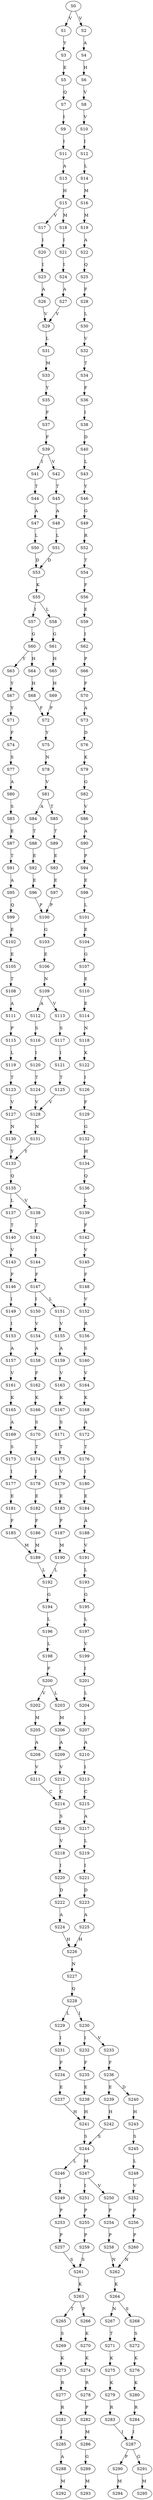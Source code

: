 strict digraph  {
	S0 -> S1 [ label = V ];
	S0 -> S2 [ label = V ];
	S1 -> S3 [ label = Y ];
	S2 -> S4 [ label = A ];
	S3 -> S5 [ label = E ];
	S4 -> S6 [ label = H ];
	S5 -> S7 [ label = Q ];
	S6 -> S8 [ label = V ];
	S7 -> S9 [ label = I ];
	S8 -> S10 [ label = V ];
	S9 -> S11 [ label = I ];
	S10 -> S12 [ label = I ];
	S11 -> S13 [ label = A ];
	S12 -> S14 [ label = L ];
	S13 -> S15 [ label = H ];
	S14 -> S16 [ label = M ];
	S15 -> S17 [ label = V ];
	S15 -> S18 [ label = M ];
	S16 -> S19 [ label = M ];
	S17 -> S20 [ label = I ];
	S18 -> S21 [ label = I ];
	S19 -> S22 [ label = A ];
	S20 -> S23 [ label = I ];
	S21 -> S24 [ label = I ];
	S22 -> S25 [ label = Q ];
	S23 -> S26 [ label = A ];
	S24 -> S27 [ label = A ];
	S25 -> S28 [ label = F ];
	S26 -> S29 [ label = V ];
	S27 -> S29 [ label = V ];
	S28 -> S30 [ label = L ];
	S29 -> S31 [ label = L ];
	S30 -> S32 [ label = V ];
	S31 -> S33 [ label = M ];
	S32 -> S34 [ label = T ];
	S33 -> S35 [ label = Y ];
	S34 -> S36 [ label = F ];
	S35 -> S37 [ label = F ];
	S36 -> S38 [ label = I ];
	S37 -> S39 [ label = F ];
	S38 -> S40 [ label = D ];
	S39 -> S41 [ label = I ];
	S39 -> S42 [ label = V ];
	S40 -> S43 [ label = L ];
	S41 -> S44 [ label = T ];
	S42 -> S45 [ label = T ];
	S43 -> S46 [ label = Y ];
	S44 -> S47 [ label = A ];
	S45 -> S48 [ label = A ];
	S46 -> S49 [ label = G ];
	S47 -> S50 [ label = L ];
	S48 -> S51 [ label = L ];
	S49 -> S52 [ label = R ];
	S50 -> S53 [ label = D ];
	S51 -> S53 [ label = D ];
	S52 -> S54 [ label = T ];
	S53 -> S55 [ label = K ];
	S54 -> S56 [ label = F ];
	S55 -> S57 [ label = I ];
	S55 -> S58 [ label = L ];
	S56 -> S59 [ label = E ];
	S57 -> S60 [ label = G ];
	S58 -> S61 [ label = G ];
	S59 -> S62 [ label = I ];
	S60 -> S63 [ label = Y ];
	S60 -> S64 [ label = H ];
	S61 -> S65 [ label = H ];
	S62 -> S66 [ label = P ];
	S63 -> S67 [ label = Y ];
	S64 -> S68 [ label = H ];
	S65 -> S69 [ label = H ];
	S66 -> S70 [ label = F ];
	S67 -> S71 [ label = Y ];
	S68 -> S72 [ label = F ];
	S69 -> S72 [ label = F ];
	S70 -> S73 [ label = A ];
	S71 -> S74 [ label = F ];
	S72 -> S75 [ label = Y ];
	S73 -> S76 [ label = D ];
	S74 -> S77 [ label = S ];
	S75 -> S78 [ label = N ];
	S76 -> S79 [ label = K ];
	S77 -> S80 [ label = A ];
	S78 -> S81 [ label = V ];
	S79 -> S82 [ label = G ];
	S80 -> S83 [ label = S ];
	S81 -> S84 [ label = A ];
	S81 -> S85 [ label = T ];
	S82 -> S86 [ label = V ];
	S83 -> S87 [ label = E ];
	S84 -> S88 [ label = T ];
	S85 -> S89 [ label = T ];
	S86 -> S90 [ label = A ];
	S87 -> S91 [ label = T ];
	S88 -> S92 [ label = E ];
	S89 -> S93 [ label = E ];
	S90 -> S94 [ label = P ];
	S91 -> S95 [ label = A ];
	S92 -> S96 [ label = E ];
	S93 -> S97 [ label = E ];
	S94 -> S98 [ label = E ];
	S95 -> S99 [ label = Q ];
	S96 -> S100 [ label = P ];
	S97 -> S100 [ label = P ];
	S98 -> S101 [ label = L ];
	S99 -> S102 [ label = E ];
	S100 -> S103 [ label = G ];
	S101 -> S104 [ label = E ];
	S102 -> S105 [ label = E ];
	S103 -> S106 [ label = E ];
	S104 -> S107 [ label = G ];
	S105 -> S108 [ label = T ];
	S106 -> S109 [ label = N ];
	S107 -> S110 [ label = E ];
	S108 -> S111 [ label = A ];
	S109 -> S112 [ label = A ];
	S109 -> S113 [ label = V ];
	S110 -> S114 [ label = E ];
	S111 -> S115 [ label = P ];
	S112 -> S116 [ label = S ];
	S113 -> S117 [ label = S ];
	S114 -> S118 [ label = N ];
	S115 -> S119 [ label = L ];
	S116 -> S120 [ label = I ];
	S117 -> S121 [ label = I ];
	S118 -> S122 [ label = K ];
	S119 -> S123 [ label = T ];
	S120 -> S124 [ label = T ];
	S121 -> S125 [ label = T ];
	S122 -> S126 [ label = I ];
	S123 -> S127 [ label = V ];
	S124 -> S128 [ label = V ];
	S125 -> S128 [ label = V ];
	S126 -> S129 [ label = F ];
	S127 -> S130 [ label = N ];
	S128 -> S131 [ label = N ];
	S129 -> S132 [ label = G ];
	S130 -> S133 [ label = Y ];
	S131 -> S133 [ label = Y ];
	S132 -> S134 [ label = H ];
	S133 -> S135 [ label = Q ];
	S134 -> S136 [ label = Q ];
	S135 -> S137 [ label = L ];
	S135 -> S138 [ label = V ];
	S136 -> S139 [ label = L ];
	S137 -> S140 [ label = T ];
	S138 -> S141 [ label = T ];
	S139 -> S142 [ label = F ];
	S140 -> S143 [ label = V ];
	S141 -> S144 [ label = I ];
	S142 -> S145 [ label = V ];
	S143 -> S146 [ label = F ];
	S144 -> S147 [ label = F ];
	S145 -> S148 [ label = F ];
	S146 -> S149 [ label = I ];
	S147 -> S150 [ label = I ];
	S147 -> S151 [ label = L ];
	S148 -> S152 [ label = V ];
	S149 -> S153 [ label = I ];
	S150 -> S154 [ label = V ];
	S151 -> S155 [ label = V ];
	S152 -> S156 [ label = R ];
	S153 -> S157 [ label = A ];
	S154 -> S158 [ label = A ];
	S155 -> S159 [ label = A ];
	S156 -> S160 [ label = S ];
	S157 -> S161 [ label = V ];
	S158 -> S162 [ label = F ];
	S159 -> S163 [ label = V ];
	S160 -> S164 [ label = V ];
	S161 -> S165 [ label = K ];
	S162 -> S166 [ label = K ];
	S163 -> S167 [ label = K ];
	S164 -> S168 [ label = K ];
	S165 -> S169 [ label = A ];
	S166 -> S170 [ label = S ];
	S167 -> S171 [ label = S ];
	S168 -> S172 [ label = A ];
	S169 -> S173 [ label = S ];
	S170 -> S174 [ label = T ];
	S171 -> S175 [ label = T ];
	S172 -> S176 [ label = T ];
	S173 -> S177 [ label = I ];
	S174 -> S178 [ label = I ];
	S175 -> S179 [ label = V ];
	S176 -> S180 [ label = I ];
	S177 -> S181 [ label = E ];
	S178 -> S182 [ label = E ];
	S179 -> S183 [ label = E ];
	S180 -> S184 [ label = E ];
	S181 -> S185 [ label = F ];
	S182 -> S186 [ label = F ];
	S183 -> S187 [ label = F ];
	S184 -> S188 [ label = A ];
	S185 -> S189 [ label = M ];
	S186 -> S189 [ label = M ];
	S187 -> S190 [ label = M ];
	S188 -> S191 [ label = V ];
	S189 -> S192 [ label = L ];
	S190 -> S192 [ label = L ];
	S191 -> S193 [ label = L ];
	S192 -> S194 [ label = G ];
	S193 -> S195 [ label = G ];
	S194 -> S196 [ label = L ];
	S195 -> S197 [ label = L ];
	S196 -> S198 [ label = L ];
	S197 -> S199 [ label = V ];
	S198 -> S200 [ label = F ];
	S199 -> S201 [ label = I ];
	S200 -> S202 [ label = V ];
	S200 -> S203 [ label = L ];
	S201 -> S204 [ label = L ];
	S202 -> S205 [ label = M ];
	S203 -> S206 [ label = M ];
	S204 -> S207 [ label = I ];
	S205 -> S208 [ label = A ];
	S206 -> S209 [ label = A ];
	S207 -> S210 [ label = A ];
	S208 -> S211 [ label = V ];
	S209 -> S212 [ label = V ];
	S210 -> S213 [ label = I ];
	S211 -> S214 [ label = C ];
	S212 -> S214 [ label = C ];
	S213 -> S215 [ label = C ];
	S214 -> S216 [ label = S ];
	S215 -> S217 [ label = A ];
	S216 -> S218 [ label = V ];
	S217 -> S219 [ label = L ];
	S218 -> S220 [ label = I ];
	S219 -> S221 [ label = I ];
	S220 -> S222 [ label = D ];
	S221 -> S223 [ label = D ];
	S222 -> S224 [ label = A ];
	S223 -> S225 [ label = A ];
	S224 -> S226 [ label = H ];
	S225 -> S226 [ label = H ];
	S226 -> S227 [ label = N ];
	S227 -> S228 [ label = Q ];
	S228 -> S229 [ label = L ];
	S228 -> S230 [ label = I ];
	S229 -> S231 [ label = I ];
	S230 -> S232 [ label = I ];
	S230 -> S233 [ label = V ];
	S231 -> S234 [ label = F ];
	S232 -> S235 [ label = F ];
	S233 -> S236 [ label = F ];
	S234 -> S237 [ label = E ];
	S235 -> S238 [ label = E ];
	S236 -> S239 [ label = E ];
	S236 -> S240 [ label = D ];
	S237 -> S241 [ label = H ];
	S238 -> S241 [ label = H ];
	S239 -> S242 [ label = H ];
	S240 -> S243 [ label = H ];
	S241 -> S244 [ label = S ];
	S242 -> S244 [ label = S ];
	S243 -> S245 [ label = S ];
	S244 -> S246 [ label = L ];
	S244 -> S247 [ label = M ];
	S245 -> S248 [ label = L ];
	S246 -> S249 [ label = I ];
	S247 -> S250 [ label = V ];
	S247 -> S251 [ label = I ];
	S248 -> S252 [ label = V ];
	S249 -> S253 [ label = P ];
	S250 -> S254 [ label = P ];
	S251 -> S255 [ label = P ];
	S252 -> S256 [ label = P ];
	S253 -> S257 [ label = P ];
	S254 -> S258 [ label = P ];
	S255 -> S259 [ label = P ];
	S256 -> S260 [ label = P ];
	S257 -> S261 [ label = S ];
	S258 -> S262 [ label = N ];
	S259 -> S261 [ label = S ];
	S260 -> S262 [ label = N ];
	S261 -> S263 [ label = K ];
	S262 -> S264 [ label = K ];
	S263 -> S265 [ label = T ];
	S263 -> S266 [ label = P ];
	S264 -> S267 [ label = N ];
	S264 -> S268 [ label = S ];
	S265 -> S269 [ label = S ];
	S266 -> S270 [ label = K ];
	S267 -> S271 [ label = T ];
	S268 -> S272 [ label = S ];
	S269 -> S273 [ label = K ];
	S270 -> S274 [ label = K ];
	S271 -> S275 [ label = K ];
	S272 -> S276 [ label = K ];
	S273 -> S277 [ label = R ];
	S274 -> S278 [ label = R ];
	S275 -> S279 [ label = K ];
	S276 -> S280 [ label = K ];
	S277 -> S281 [ label = R ];
	S278 -> S282 [ label = P ];
	S279 -> S283 [ label = R ];
	S280 -> S284 [ label = R ];
	S281 -> S285 [ label = I ];
	S282 -> S286 [ label = M ];
	S283 -> S287 [ label = I ];
	S284 -> S287 [ label = I ];
	S285 -> S288 [ label = A ];
	S286 -> S289 [ label = G ];
	S287 -> S290 [ label = P ];
	S287 -> S291 [ label = G ];
	S288 -> S292 [ label = M ];
	S289 -> S293 [ label = M ];
	S290 -> S294 [ label = M ];
	S291 -> S295 [ label = M ];
}
